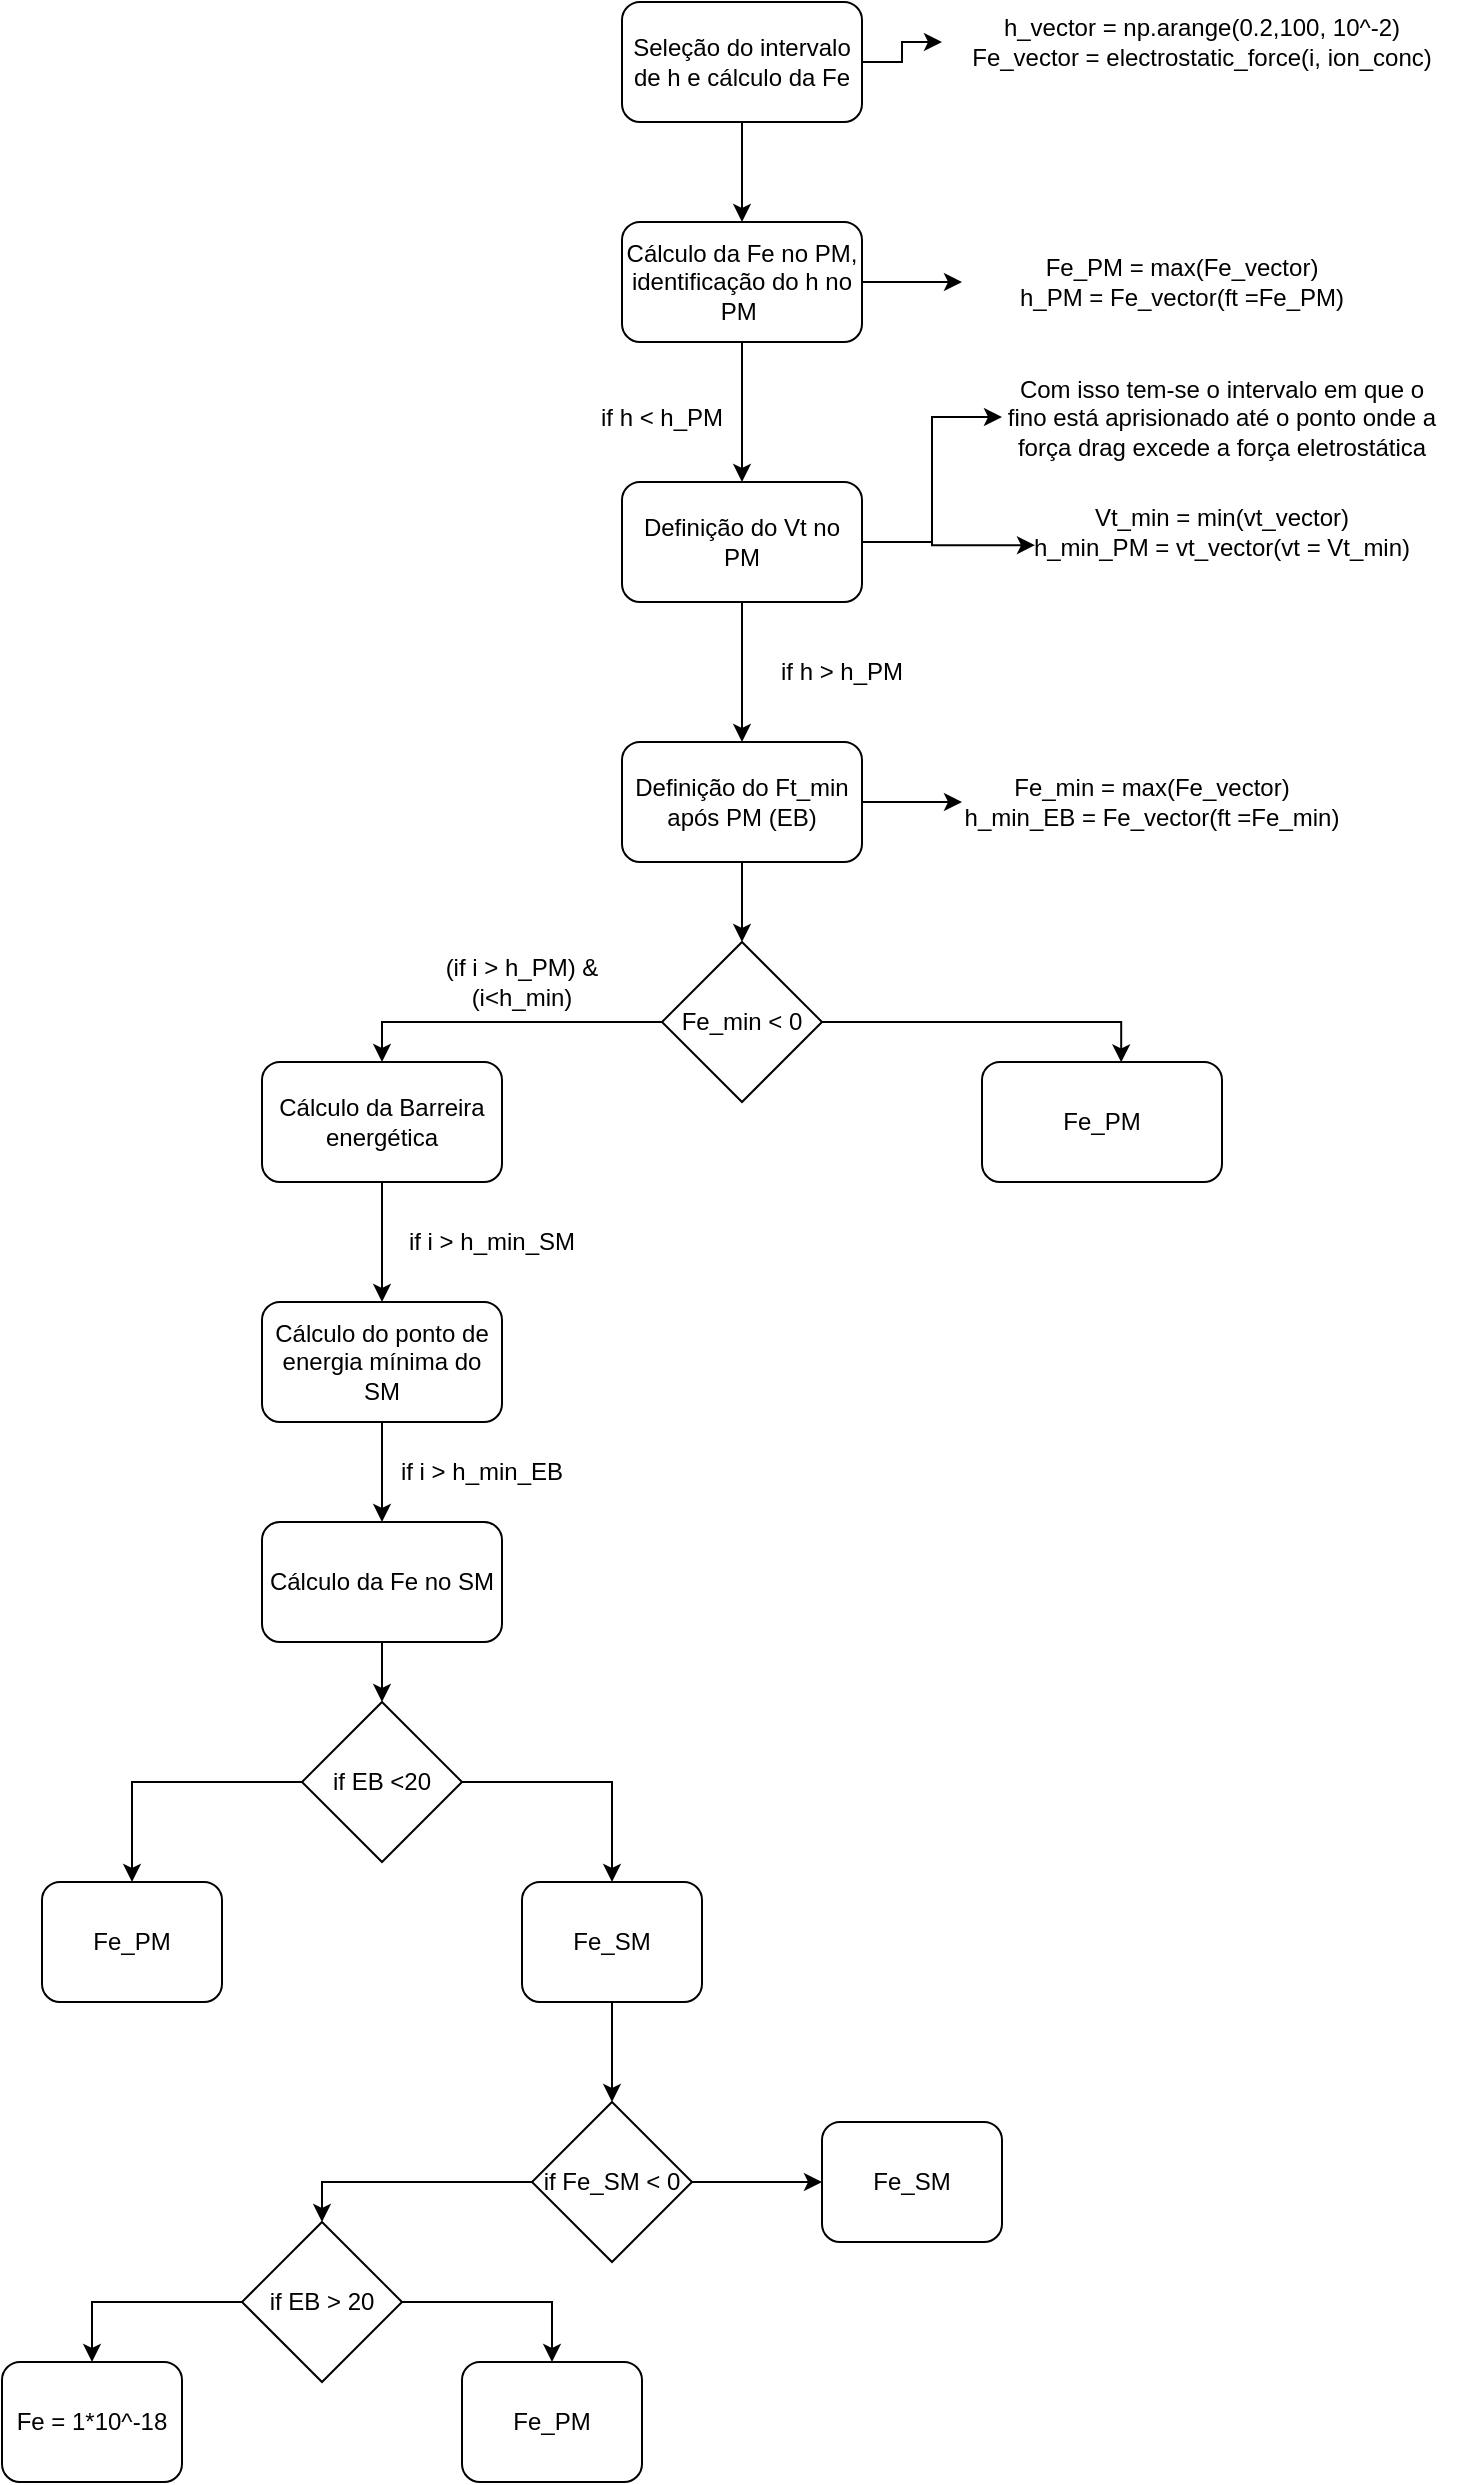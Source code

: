 <mxfile version="20.2.2" type="github">
  <diagram id="U6e7Ja5xcxErXaVrrMQQ" name="Page-1">
    <mxGraphModel dx="1038" dy="547" grid="1" gridSize="10" guides="1" tooltips="1" connect="1" arrows="1" fold="1" page="1" pageScale="1" pageWidth="850" pageHeight="1100" math="0" shadow="0">
      <root>
        <mxCell id="0" />
        <mxCell id="1" parent="0" />
        <mxCell id="pwgjW54ctM7p_FRDp787-3" style="edgeStyle=orthogonalEdgeStyle;rounded=0;orthogonalLoop=1;jettySize=auto;html=1;entryX=0.5;entryY=0;entryDx=0;entryDy=0;" edge="1" parent="1" source="pwgjW54ctM7p_FRDp787-1" target="pwgjW54ctM7p_FRDp787-2">
          <mxGeometry relative="1" as="geometry" />
        </mxCell>
        <mxCell id="pwgjW54ctM7p_FRDp787-14" style="edgeStyle=orthogonalEdgeStyle;rounded=0;orthogonalLoop=1;jettySize=auto;html=1;" edge="1" parent="1" source="pwgjW54ctM7p_FRDp787-1" target="pwgjW54ctM7p_FRDp787-13">
          <mxGeometry relative="1" as="geometry" />
        </mxCell>
        <mxCell id="pwgjW54ctM7p_FRDp787-1" value="Seleção do intervalo de h e cálculo da Fe" style="rounded=1;whiteSpace=wrap;html=1;" vertex="1" parent="1">
          <mxGeometry x="350" y="40" width="120" height="60" as="geometry" />
        </mxCell>
        <mxCell id="pwgjW54ctM7p_FRDp787-9" style="edgeStyle=orthogonalEdgeStyle;rounded=0;orthogonalLoop=1;jettySize=auto;html=1;entryX=0;entryY=0.5;entryDx=0;entryDy=0;" edge="1" parent="1" source="pwgjW54ctM7p_FRDp787-2" target="pwgjW54ctM7p_FRDp787-8">
          <mxGeometry relative="1" as="geometry" />
        </mxCell>
        <mxCell id="pwgjW54ctM7p_FRDp787-18" style="edgeStyle=orthogonalEdgeStyle;rounded=0;orthogonalLoop=1;jettySize=auto;html=1;entryX=0.5;entryY=0;entryDx=0;entryDy=0;" edge="1" parent="1" source="pwgjW54ctM7p_FRDp787-2" target="pwgjW54ctM7p_FRDp787-4">
          <mxGeometry relative="1" as="geometry">
            <mxPoint x="410" y="240" as="targetPoint" />
          </mxGeometry>
        </mxCell>
        <mxCell id="pwgjW54ctM7p_FRDp787-2" value="Cálculo da Fe no PM, identificação do h no PM&amp;nbsp;" style="rounded=1;whiteSpace=wrap;html=1;" vertex="1" parent="1">
          <mxGeometry x="350" y="150" width="120" height="60" as="geometry" />
        </mxCell>
        <mxCell id="pwgjW54ctM7p_FRDp787-11" style="edgeStyle=orthogonalEdgeStyle;rounded=0;orthogonalLoop=1;jettySize=auto;html=1;entryX=0;entryY=0.5;entryDx=0;entryDy=0;" edge="1" parent="1" source="pwgjW54ctM7p_FRDp787-4" target="pwgjW54ctM7p_FRDp787-10">
          <mxGeometry relative="1" as="geometry" />
        </mxCell>
        <mxCell id="pwgjW54ctM7p_FRDp787-21" style="edgeStyle=orthogonalEdgeStyle;rounded=0;orthogonalLoop=1;jettySize=auto;html=1;entryX=0.075;entryY=1.16;entryDx=0;entryDy=0;entryPerimeter=0;" edge="1" parent="1" source="pwgjW54ctM7p_FRDp787-4" target="pwgjW54ctM7p_FRDp787-20">
          <mxGeometry relative="1" as="geometry" />
        </mxCell>
        <mxCell id="pwgjW54ctM7p_FRDp787-24" style="edgeStyle=orthogonalEdgeStyle;rounded=0;orthogonalLoop=1;jettySize=auto;html=1;entryX=0.5;entryY=0;entryDx=0;entryDy=0;" edge="1" parent="1" source="pwgjW54ctM7p_FRDp787-4" target="pwgjW54ctM7p_FRDp787-12">
          <mxGeometry relative="1" as="geometry">
            <mxPoint x="410" y="370" as="targetPoint" />
          </mxGeometry>
        </mxCell>
        <mxCell id="pwgjW54ctM7p_FRDp787-4" value="Definição do Vt no PM" style="rounded=1;whiteSpace=wrap;html=1;" vertex="1" parent="1">
          <mxGeometry x="350" y="280" width="120" height="60" as="geometry" />
        </mxCell>
        <mxCell id="pwgjW54ctM7p_FRDp787-8" value="Fe_PM = max(Fe_vector)&lt;br&gt;h_PM = Fe_vector(ft =Fe_PM)" style="text;html=1;strokeColor=none;fillColor=none;align=center;verticalAlign=middle;whiteSpace=wrap;rounded=0;" vertex="1" parent="1">
          <mxGeometry x="520" y="162.5" width="220" height="35" as="geometry" />
        </mxCell>
        <mxCell id="pwgjW54ctM7p_FRDp787-10" value="Com isso tem-se o intervalo em que o fino está aprisionado até o ponto onde a força drag excede a força eletrostática" style="text;html=1;strokeColor=none;fillColor=none;align=center;verticalAlign=middle;whiteSpace=wrap;rounded=0;" vertex="1" parent="1">
          <mxGeometry x="540" y="225" width="220" height="45" as="geometry" />
        </mxCell>
        <mxCell id="pwgjW54ctM7p_FRDp787-27" style="edgeStyle=orthogonalEdgeStyle;rounded=0;orthogonalLoop=1;jettySize=auto;html=1;" edge="1" parent="1" source="pwgjW54ctM7p_FRDp787-12" target="pwgjW54ctM7p_FRDp787-26">
          <mxGeometry relative="1" as="geometry" />
        </mxCell>
        <mxCell id="pwgjW54ctM7p_FRDp787-29" style="edgeStyle=orthogonalEdgeStyle;rounded=0;orthogonalLoop=1;jettySize=auto;html=1;" edge="1" parent="1" source="pwgjW54ctM7p_FRDp787-12" target="pwgjW54ctM7p_FRDp787-28">
          <mxGeometry relative="1" as="geometry" />
        </mxCell>
        <mxCell id="pwgjW54ctM7p_FRDp787-12" value="Definição do Ft_min após PM (EB)" style="rounded=1;whiteSpace=wrap;html=1;" vertex="1" parent="1">
          <mxGeometry x="350" y="410" width="120" height="60" as="geometry" />
        </mxCell>
        <mxCell id="pwgjW54ctM7p_FRDp787-13" value="h_vector = np.arange(0.2,100, 10^-2)&lt;br&gt;Fe_vector = electrostatic_force(i, ion_conc)" style="text;html=1;strokeColor=none;fillColor=none;align=center;verticalAlign=middle;whiteSpace=wrap;rounded=0;" vertex="1" parent="1">
          <mxGeometry x="510" y="50" width="260" height="20" as="geometry" />
        </mxCell>
        <mxCell id="pwgjW54ctM7p_FRDp787-20" value="Vt_min = min(vt_vector)&lt;br&gt;h_min_PM = vt_vector(vt = Vt_min)" style="text;html=1;strokeColor=none;fillColor=none;align=center;verticalAlign=middle;whiteSpace=wrap;rounded=0;" vertex="1" parent="1">
          <mxGeometry x="540" y="300" width="220" height="10" as="geometry" />
        </mxCell>
        <mxCell id="pwgjW54ctM7p_FRDp787-26" value="Fe_min = max(Fe_vector)&lt;br&gt;h_min_EB&amp;nbsp;= Fe_vector(ft =Fe_min)" style="text;html=1;strokeColor=none;fillColor=none;align=center;verticalAlign=middle;whiteSpace=wrap;rounded=0;" vertex="1" parent="1">
          <mxGeometry x="520" y="432.5" width="190" height="15" as="geometry" />
        </mxCell>
        <mxCell id="pwgjW54ctM7p_FRDp787-32" style="edgeStyle=orthogonalEdgeStyle;rounded=0;orthogonalLoop=1;jettySize=auto;html=1;entryX=0.58;entryY=0.003;entryDx=0;entryDy=0;entryPerimeter=0;" edge="1" parent="1" source="pwgjW54ctM7p_FRDp787-28" target="pwgjW54ctM7p_FRDp787-30">
          <mxGeometry relative="1" as="geometry" />
        </mxCell>
        <mxCell id="pwgjW54ctM7p_FRDp787-33" style="edgeStyle=orthogonalEdgeStyle;rounded=0;orthogonalLoop=1;jettySize=auto;html=1;entryX=0.5;entryY=0;entryDx=0;entryDy=0;" edge="1" parent="1" source="pwgjW54ctM7p_FRDp787-28" target="pwgjW54ctM7p_FRDp787-31">
          <mxGeometry relative="1" as="geometry" />
        </mxCell>
        <mxCell id="pwgjW54ctM7p_FRDp787-28" value="Fe_min &amp;lt; 0" style="rhombus;whiteSpace=wrap;html=1;" vertex="1" parent="1">
          <mxGeometry x="370" y="510" width="80" height="80" as="geometry" />
        </mxCell>
        <mxCell id="pwgjW54ctM7p_FRDp787-30" value="Fe_PM" style="rounded=1;whiteSpace=wrap;html=1;" vertex="1" parent="1">
          <mxGeometry x="530" y="570" width="120" height="60" as="geometry" />
        </mxCell>
        <mxCell id="pwgjW54ctM7p_FRDp787-36" style="edgeStyle=orthogonalEdgeStyle;rounded=0;orthogonalLoop=1;jettySize=auto;html=1;" edge="1" parent="1" source="pwgjW54ctM7p_FRDp787-31" target="pwgjW54ctM7p_FRDp787-34">
          <mxGeometry relative="1" as="geometry">
            <mxPoint x="230" y="690" as="targetPoint" />
          </mxGeometry>
        </mxCell>
        <mxCell id="pwgjW54ctM7p_FRDp787-31" value="Cálculo da Barreira energética" style="rounded=1;whiteSpace=wrap;html=1;" vertex="1" parent="1">
          <mxGeometry x="170" y="570" width="120" height="60" as="geometry" />
        </mxCell>
        <mxCell id="pwgjW54ctM7p_FRDp787-42" style="edgeStyle=orthogonalEdgeStyle;rounded=0;orthogonalLoop=1;jettySize=auto;html=1;" edge="1" parent="1" source="pwgjW54ctM7p_FRDp787-34" target="pwgjW54ctM7p_FRDp787-41">
          <mxGeometry relative="1" as="geometry" />
        </mxCell>
        <mxCell id="pwgjW54ctM7p_FRDp787-34" value="Cálculo do ponto de energia mínima do SM" style="rounded=1;whiteSpace=wrap;html=1;" vertex="1" parent="1">
          <mxGeometry x="170" y="690" width="120" height="60" as="geometry" />
        </mxCell>
        <mxCell id="pwgjW54ctM7p_FRDp787-37" value="if i &amp;gt; h_min_SM" style="text;html=1;strokeColor=none;fillColor=none;align=center;verticalAlign=middle;whiteSpace=wrap;rounded=0;" vertex="1" parent="1">
          <mxGeometry x="240" y="650" width="90" height="20" as="geometry" />
        </mxCell>
        <mxCell id="pwgjW54ctM7p_FRDp787-38" value="(if i &amp;gt; h_PM) &amp;amp; (i&amp;lt;h_min)" style="text;html=1;strokeColor=none;fillColor=none;align=center;verticalAlign=middle;whiteSpace=wrap;rounded=0;" vertex="1" parent="1">
          <mxGeometry x="250" y="520" width="100" height="20" as="geometry" />
        </mxCell>
        <mxCell id="pwgjW54ctM7p_FRDp787-39" value="if h &amp;gt; h_PM" style="text;html=1;strokeColor=none;fillColor=none;align=center;verticalAlign=middle;whiteSpace=wrap;rounded=0;" vertex="1" parent="1">
          <mxGeometry x="410" y="360" width="100" height="30" as="geometry" />
        </mxCell>
        <mxCell id="pwgjW54ctM7p_FRDp787-40" value="if h &amp;lt; h_PM" style="text;html=1;strokeColor=none;fillColor=none;align=center;verticalAlign=middle;whiteSpace=wrap;rounded=0;" vertex="1" parent="1">
          <mxGeometry x="320" y="232.5" width="100" height="30" as="geometry" />
        </mxCell>
        <mxCell id="pwgjW54ctM7p_FRDp787-45" style="edgeStyle=orthogonalEdgeStyle;rounded=0;orthogonalLoop=1;jettySize=auto;html=1;" edge="1" parent="1" source="pwgjW54ctM7p_FRDp787-41" target="pwgjW54ctM7p_FRDp787-44">
          <mxGeometry relative="1" as="geometry" />
        </mxCell>
        <mxCell id="pwgjW54ctM7p_FRDp787-41" value="Cálculo da Fe no SM" style="rounded=1;whiteSpace=wrap;html=1;" vertex="1" parent="1">
          <mxGeometry x="170" y="800" width="120" height="60" as="geometry" />
        </mxCell>
        <mxCell id="pwgjW54ctM7p_FRDp787-43" value="if i &amp;gt; h_min_EB" style="text;html=1;strokeColor=none;fillColor=none;align=center;verticalAlign=middle;whiteSpace=wrap;rounded=0;" vertex="1" parent="1">
          <mxGeometry x="230" y="760" width="100" height="30" as="geometry" />
        </mxCell>
        <mxCell id="pwgjW54ctM7p_FRDp787-48" style="edgeStyle=orthogonalEdgeStyle;rounded=0;orthogonalLoop=1;jettySize=auto;html=1;entryX=0.5;entryY=0;entryDx=0;entryDy=0;" edge="1" parent="1" source="pwgjW54ctM7p_FRDp787-44" target="pwgjW54ctM7p_FRDp787-46">
          <mxGeometry relative="1" as="geometry" />
        </mxCell>
        <mxCell id="pwgjW54ctM7p_FRDp787-49" style="edgeStyle=orthogonalEdgeStyle;rounded=0;orthogonalLoop=1;jettySize=auto;html=1;entryX=0.5;entryY=0;entryDx=0;entryDy=0;" edge="1" parent="1" source="pwgjW54ctM7p_FRDp787-44" target="pwgjW54ctM7p_FRDp787-47">
          <mxGeometry relative="1" as="geometry" />
        </mxCell>
        <mxCell id="pwgjW54ctM7p_FRDp787-44" value="if EB &amp;lt;20" style="rhombus;whiteSpace=wrap;html=1;" vertex="1" parent="1">
          <mxGeometry x="190" y="890" width="80" height="80" as="geometry" />
        </mxCell>
        <mxCell id="pwgjW54ctM7p_FRDp787-46" value="Fe_PM" style="rounded=1;whiteSpace=wrap;html=1;" vertex="1" parent="1">
          <mxGeometry x="60" y="980" width="90" height="60" as="geometry" />
        </mxCell>
        <mxCell id="pwgjW54ctM7p_FRDp787-53" style="edgeStyle=orthogonalEdgeStyle;rounded=0;orthogonalLoop=1;jettySize=auto;html=1;" edge="1" parent="1" source="pwgjW54ctM7p_FRDp787-47" target="pwgjW54ctM7p_FRDp787-52">
          <mxGeometry relative="1" as="geometry" />
        </mxCell>
        <mxCell id="pwgjW54ctM7p_FRDp787-47" value="Fe_SM" style="rounded=1;whiteSpace=wrap;html=1;" vertex="1" parent="1">
          <mxGeometry x="300" y="980" width="90" height="60" as="geometry" />
        </mxCell>
        <mxCell id="pwgjW54ctM7p_FRDp787-54" style="edgeStyle=orthogonalEdgeStyle;rounded=0;orthogonalLoop=1;jettySize=auto;html=1;entryX=0;entryY=0.5;entryDx=0;entryDy=0;" edge="1" parent="1" source="pwgjW54ctM7p_FRDp787-52" target="pwgjW54ctM7p_FRDp787-55">
          <mxGeometry relative="1" as="geometry">
            <mxPoint x="460" y="1170" as="targetPoint" />
          </mxGeometry>
        </mxCell>
        <mxCell id="pwgjW54ctM7p_FRDp787-57" style="edgeStyle=orthogonalEdgeStyle;rounded=0;orthogonalLoop=1;jettySize=auto;html=1;entryX=0.5;entryY=0;entryDx=0;entryDy=0;" edge="1" parent="1" source="pwgjW54ctM7p_FRDp787-52" target="pwgjW54ctM7p_FRDp787-56">
          <mxGeometry relative="1" as="geometry" />
        </mxCell>
        <mxCell id="pwgjW54ctM7p_FRDp787-52" value="if Fe_SM &amp;lt; 0" style="rhombus;whiteSpace=wrap;html=1;" vertex="1" parent="1">
          <mxGeometry x="305" y="1090" width="80" height="80" as="geometry" />
        </mxCell>
        <mxCell id="pwgjW54ctM7p_FRDp787-55" value="Fe_SM" style="rounded=1;whiteSpace=wrap;html=1;" vertex="1" parent="1">
          <mxGeometry x="450" y="1100" width="90" height="60" as="geometry" />
        </mxCell>
        <mxCell id="pwgjW54ctM7p_FRDp787-59" style="edgeStyle=orthogonalEdgeStyle;rounded=0;orthogonalLoop=1;jettySize=auto;html=1;entryX=0.5;entryY=0;entryDx=0;entryDy=0;" edge="1" parent="1" source="pwgjW54ctM7p_FRDp787-56" target="pwgjW54ctM7p_FRDp787-58">
          <mxGeometry relative="1" as="geometry" />
        </mxCell>
        <mxCell id="pwgjW54ctM7p_FRDp787-61" style="edgeStyle=orthogonalEdgeStyle;rounded=0;orthogonalLoop=1;jettySize=auto;html=1;entryX=0.5;entryY=0;entryDx=0;entryDy=0;" edge="1" parent="1" source="pwgjW54ctM7p_FRDp787-56" target="pwgjW54ctM7p_FRDp787-60">
          <mxGeometry relative="1" as="geometry" />
        </mxCell>
        <mxCell id="pwgjW54ctM7p_FRDp787-56" value="if EB &amp;gt; 20" style="rhombus;whiteSpace=wrap;html=1;" vertex="1" parent="1">
          <mxGeometry x="160" y="1150" width="80" height="80" as="geometry" />
        </mxCell>
        <mxCell id="pwgjW54ctM7p_FRDp787-58" value="Fe = 1*10^-18" style="rounded=1;whiteSpace=wrap;html=1;" vertex="1" parent="1">
          <mxGeometry x="40" y="1220" width="90" height="60" as="geometry" />
        </mxCell>
        <mxCell id="pwgjW54ctM7p_FRDp787-60" value="Fe_PM" style="rounded=1;whiteSpace=wrap;html=1;" vertex="1" parent="1">
          <mxGeometry x="270" y="1220" width="90" height="60" as="geometry" />
        </mxCell>
      </root>
    </mxGraphModel>
  </diagram>
</mxfile>
